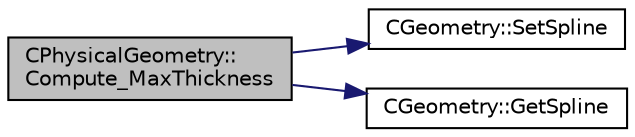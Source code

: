 digraph "CPhysicalGeometry::Compute_MaxThickness"
{
  edge [fontname="Helvetica",fontsize="10",labelfontname="Helvetica",labelfontsize="10"];
  node [fontname="Helvetica",fontsize="10",shape=record];
  rankdir="LR";
  Node244 [label="CPhysicalGeometry::\lCompute_MaxThickness",height=0.2,width=0.4,color="black", fillcolor="grey75", style="filled", fontcolor="black"];
  Node244 -> Node245 [color="midnightblue",fontsize="10",style="solid",fontname="Helvetica"];
  Node245 [label="CGeometry::SetSpline",height=0.2,width=0.4,color="black", fillcolor="white", style="filled",URL="$class_c_geometry.html#a43b3e85441f722eac189104e464c5358",tooltip="Given arrays x[1..n] and y[1..n] containing a tabulated function, i.e., yi = f(xi), with x1 < x2 < . . . < xN , and given values yp1 and ypn for the first derivative of the interpolating function at points 1 and n, respectively, this routine returns an array y2[1..n] that contains the second derivatives of the interpolating function at the tabulated points xi. If yp1 and/or ypn are equal to 1 × 1030 or larger, the routine is signaled to set the corresponding boundary condition for a natural spline, with zero second derivative on that boundary. Numerical Recipes: The Art of Scientific Computing, Third Edition in C++. "];
  Node244 -> Node246 [color="midnightblue",fontsize="10",style="solid",fontname="Helvetica"];
  Node246 [label="CGeometry::GetSpline",height=0.2,width=0.4,color="black", fillcolor="white", style="filled",URL="$class_c_geometry.html#ad38cb6e163b9c298a3c5922ecd5c7968",tooltip="Given the arrays xa[1..n] and ya[1..n], which tabulate a function (with the xai’s in order)..."];
}
